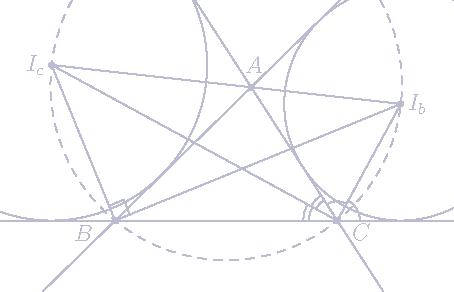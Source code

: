 import geometry;
size(8cm);

pen penColor = rgb("bcbdd0");

triangle t = triangleabc(5, 6, 7);

point B = t.A;
point A = t.C;
point C = t.B;


circle exB = excircle(A, C, B);
circle exC = excircle(A, B, C);

point Ib = exB.C;
point Ic = exC.C;

//draw



clipdraw(exB, penColor);
clipdraw(exC, penColor);


dot("$I_c$", Ic, S*0+W, fontsize(12) + penColor);
dot("$I_b$", Ib, S*0+E, fontsize(12) + penColor);

clipdraw(circle(B, C, Ib), penColor + dashed);




markangle(line(B, C), line(C, Ib), penColor, n=1, radius=4mm);
markangle(Ic, C, B, penColor, n=2, radius=5mm);
markangle(A, C, Ic, penColor, n=2, radius=4.3mm);
markangle(Ib, C, A, penColor, n=1,  radius=3.4mm);

draw(segment(Ic, Ib), penColor);
draw(segment(Ic, C), penColor);
draw(segment(B, Ib), penColor);
draw(segment(C, Ib), penColor);
draw(segment(Ic, B), penColor);

draw(line(A, B), penColor);
draw(line(A, C), penColor);
draw(line(C, B), penColor);

markrightangle(Ic, B, Ib, 8, penColor);

dot("$A$", A, N*2+E*0.2, fontsize(12) + penColor);
dot("$B$", B, S*1.25+W*3, fontsize(12) + penColor);
dot("$C$", C, S*1+E*2, fontsize(12) + penColor);



addMargins(cm/2, cm);
